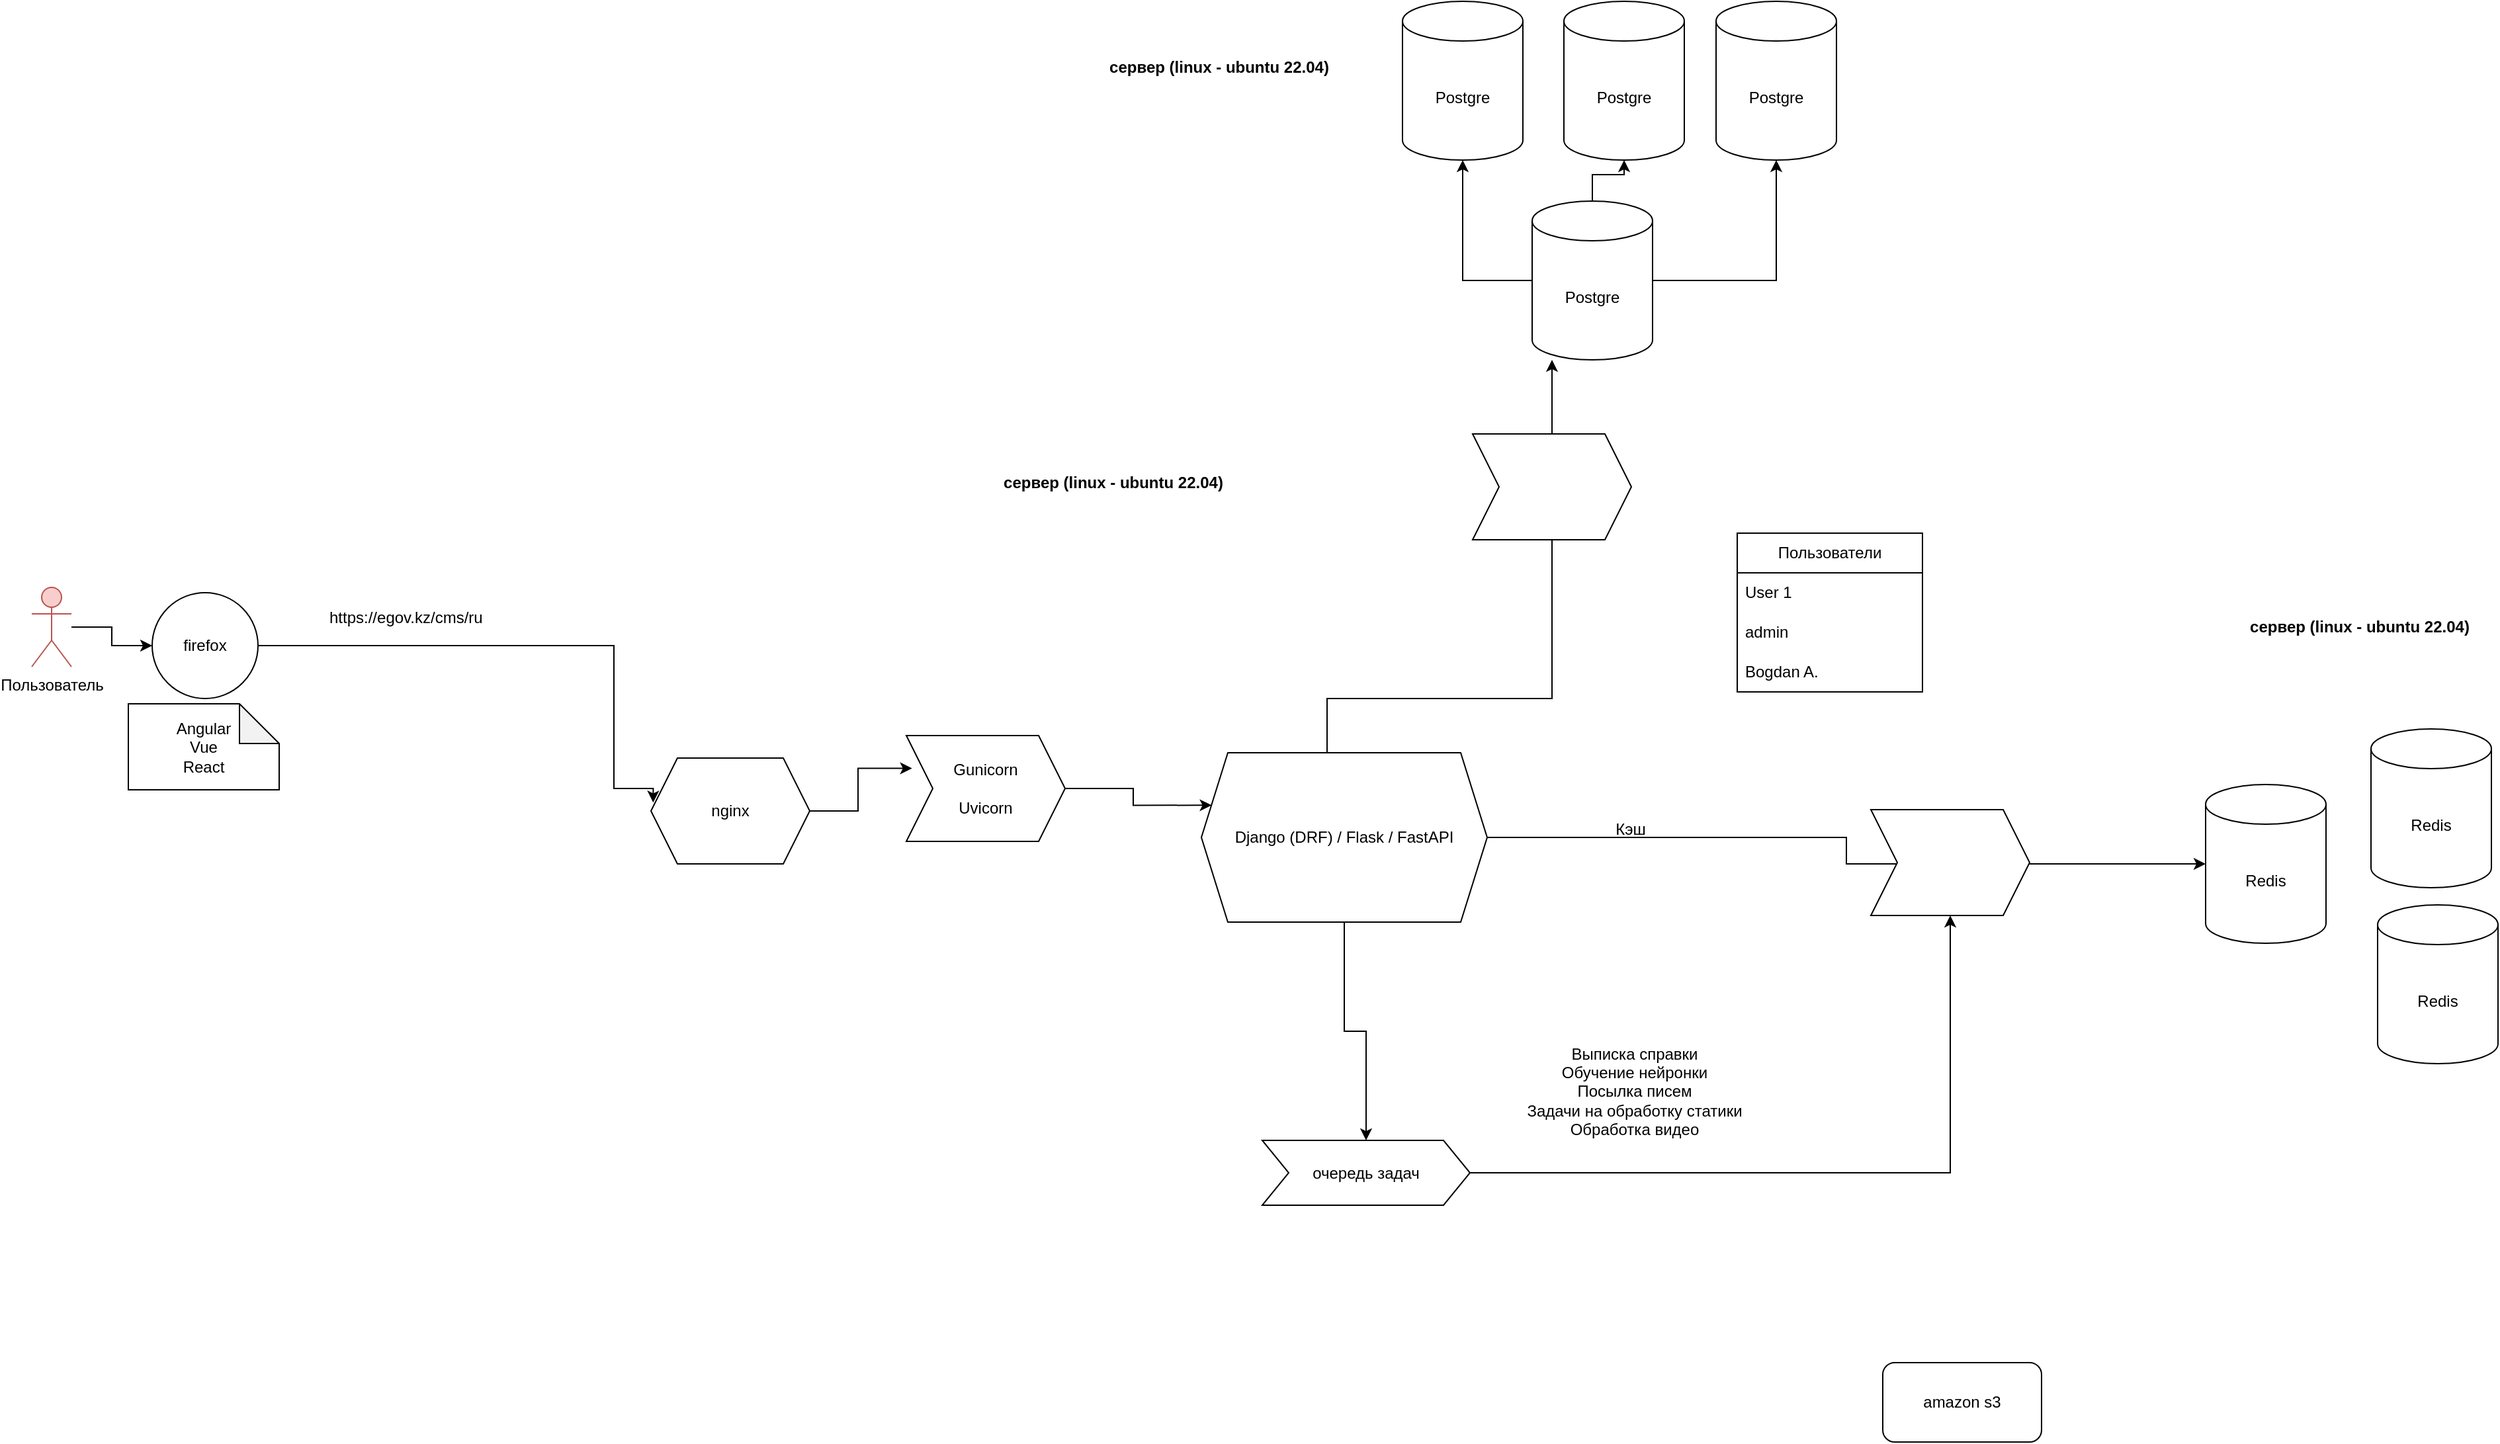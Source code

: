 <mxfile version="21.2.1" type="device">
  <diagram name="Page-1" id="omqlMiOXuTMuD2715cba">
    <mxGraphModel dx="2803" dy="1737" grid="0" gridSize="10" guides="1" tooltips="1" connect="1" arrows="1" fold="1" page="0" pageScale="1" pageWidth="827" pageHeight="1169" math="0" shadow="0">
      <root>
        <mxCell id="0" />
        <mxCell id="1" parent="0" />
        <mxCell id="XTnmhPstq72m2_ETBXB7-6" style="edgeStyle=orthogonalEdgeStyle;rounded=0;orthogonalLoop=1;jettySize=auto;html=1;" edge="1" parent="1" source="XTnmhPstq72m2_ETBXB7-4" target="XTnmhPstq72m2_ETBXB7-5">
          <mxGeometry relative="1" as="geometry" />
        </mxCell>
        <mxCell id="XTnmhPstq72m2_ETBXB7-4" value="Пользователь" style="shape=umlActor;verticalLabelPosition=bottom;verticalAlign=top;html=1;outlineConnect=0;fillColor=#f8cecc;strokeColor=#b85450;" vertex="1" parent="1">
          <mxGeometry x="-47" y="288" width="30" height="60" as="geometry" />
        </mxCell>
        <mxCell id="XTnmhPstq72m2_ETBXB7-11" style="edgeStyle=orthogonalEdgeStyle;rounded=0;orthogonalLoop=1;jettySize=auto;html=1;entryX=0.014;entryY=0.421;entryDx=0;entryDy=0;entryPerimeter=0;" edge="1" parent="1" source="XTnmhPstq72m2_ETBXB7-5" target="XTnmhPstq72m2_ETBXB7-17">
          <mxGeometry relative="1" as="geometry">
            <mxPoint x="351" y="469.5" as="targetPoint" />
            <Array as="points">
              <mxPoint x="393" y="332" />
              <mxPoint x="393" y="440" />
            </Array>
          </mxGeometry>
        </mxCell>
        <mxCell id="XTnmhPstq72m2_ETBXB7-5" value="firefox" style="ellipse;whiteSpace=wrap;html=1;aspect=fixed;" vertex="1" parent="1">
          <mxGeometry x="44" y="292" width="80" height="80" as="geometry" />
        </mxCell>
        <mxCell id="XTnmhPstq72m2_ETBXB7-9" value="сервер (linux - ubuntu 22.04)" style="text;html=1;strokeColor=none;fillColor=none;align=center;verticalAlign=middle;whiteSpace=wrap;rounded=0;fontStyle=1" vertex="1" parent="1">
          <mxGeometry x="671" y="194" width="198.75" height="30" as="geometry" />
        </mxCell>
        <UserObject label="https://egov.kz/cms/ru" link="https://egov.kz/cms/ru" id="XTnmhPstq72m2_ETBXB7-10">
          <mxCell style="text;whiteSpace=wrap;html=1;" vertex="1" parent="1">
            <mxGeometry x="176" y="297" width="153" height="27" as="geometry" />
          </mxCell>
        </UserObject>
        <mxCell id="XTnmhPstq72m2_ETBXB7-14" value="Angular&lt;br&gt;Vue&lt;br&gt;React" style="shape=note;whiteSpace=wrap;html=1;backgroundOutline=1;darkOpacity=0.05;" vertex="1" parent="1">
          <mxGeometry x="26" y="376" width="114" height="65" as="geometry" />
        </mxCell>
        <mxCell id="XTnmhPstq72m2_ETBXB7-26" style="edgeStyle=orthogonalEdgeStyle;rounded=0;orthogonalLoop=1;jettySize=auto;html=1;" edge="1" parent="1" source="XTnmhPstq72m2_ETBXB7-15" target="XTnmhPstq72m2_ETBXB7-21">
          <mxGeometry relative="1" as="geometry">
            <Array as="points">
              <mxPoint x="932" y="372" />
              <mxPoint x="1102" y="372" />
            </Array>
          </mxGeometry>
        </mxCell>
        <mxCell id="XTnmhPstq72m2_ETBXB7-28" style="edgeStyle=orthogonalEdgeStyle;rounded=0;orthogonalLoop=1;jettySize=auto;html=1;" edge="1" parent="1" source="XTnmhPstq72m2_ETBXB7-15" target="XTnmhPstq72m2_ETBXB7-27">
          <mxGeometry relative="1" as="geometry" />
        </mxCell>
        <mxCell id="XTnmhPstq72m2_ETBXB7-32" style="edgeStyle=orthogonalEdgeStyle;rounded=0;orthogonalLoop=1;jettySize=auto;html=1;" edge="1" parent="1" source="XTnmhPstq72m2_ETBXB7-15" target="XTnmhPstq72m2_ETBXB7-31">
          <mxGeometry relative="1" as="geometry" />
        </mxCell>
        <mxCell id="XTnmhPstq72m2_ETBXB7-15" value="Django (DRF) / Flask / FastAPI" style="shape=hexagon;perimeter=hexagonPerimeter2;whiteSpace=wrap;html=1;fixedSize=1;" vertex="1" parent="1">
          <mxGeometry x="837" y="413" width="216" height="128" as="geometry" />
        </mxCell>
        <mxCell id="XTnmhPstq72m2_ETBXB7-18" style="edgeStyle=orthogonalEdgeStyle;rounded=0;orthogonalLoop=1;jettySize=auto;html=1;entryX=0.036;entryY=0.31;entryDx=0;entryDy=0;entryPerimeter=0;" edge="1" parent="1" source="XTnmhPstq72m2_ETBXB7-19" target="XTnmhPstq72m2_ETBXB7-15">
          <mxGeometry relative="1" as="geometry" />
        </mxCell>
        <mxCell id="XTnmhPstq72m2_ETBXB7-17" value="nginx" style="shape=hexagon;perimeter=hexagonPerimeter2;whiteSpace=wrap;html=1;fixedSize=1;" vertex="1" parent="1">
          <mxGeometry x="421" y="417" width="120" height="80" as="geometry" />
        </mxCell>
        <mxCell id="XTnmhPstq72m2_ETBXB7-20" value="" style="edgeStyle=orthogonalEdgeStyle;rounded=0;orthogonalLoop=1;jettySize=auto;html=1;entryX=0.036;entryY=0.31;entryDx=0;entryDy=0;entryPerimeter=0;" edge="1" parent="1" source="XTnmhPstq72m2_ETBXB7-17" target="XTnmhPstq72m2_ETBXB7-19">
          <mxGeometry relative="1" as="geometry">
            <mxPoint x="541" y="446" as="sourcePoint" />
            <mxPoint x="832" y="434" as="targetPoint" />
          </mxGeometry>
        </mxCell>
        <mxCell id="XTnmhPstq72m2_ETBXB7-19" value="Gunicorn&lt;br&gt;&lt;br&gt;Uvicorn" style="shape=step;perimeter=stepPerimeter;whiteSpace=wrap;html=1;fixedSize=1;" vertex="1" parent="1">
          <mxGeometry x="614" y="400" width="120" height="80" as="geometry" />
        </mxCell>
        <mxCell id="XTnmhPstq72m2_ETBXB7-38" style="edgeStyle=orthogonalEdgeStyle;rounded=0;orthogonalLoop=1;jettySize=auto;html=1;" edge="1" parent="1" source="XTnmhPstq72m2_ETBXB7-21" target="XTnmhPstq72m2_ETBXB7-34">
          <mxGeometry relative="1" as="geometry" />
        </mxCell>
        <mxCell id="XTnmhPstq72m2_ETBXB7-39" style="edgeStyle=orthogonalEdgeStyle;rounded=0;orthogonalLoop=1;jettySize=auto;html=1;" edge="1" parent="1" source="XTnmhPstq72m2_ETBXB7-21" target="XTnmhPstq72m2_ETBXB7-37">
          <mxGeometry relative="1" as="geometry" />
        </mxCell>
        <mxCell id="XTnmhPstq72m2_ETBXB7-40" style="edgeStyle=orthogonalEdgeStyle;rounded=0;orthogonalLoop=1;jettySize=auto;html=1;" edge="1" parent="1" source="XTnmhPstq72m2_ETBXB7-21" target="XTnmhPstq72m2_ETBXB7-36">
          <mxGeometry relative="1" as="geometry" />
        </mxCell>
        <mxCell id="XTnmhPstq72m2_ETBXB7-21" value="Postgre" style="shape=cylinder3;whiteSpace=wrap;html=1;boundedLbl=1;backgroundOutline=1;size=15;" vertex="1" parent="1">
          <mxGeometry x="1087" y="-4" width="91" height="120" as="geometry" />
        </mxCell>
        <mxCell id="XTnmhPstq72m2_ETBXB7-22" value="Пользователи" style="swimlane;fontStyle=0;childLayout=stackLayout;horizontal=1;startSize=30;horizontalStack=0;resizeParent=1;resizeParentMax=0;resizeLast=0;collapsible=1;marginBottom=0;whiteSpace=wrap;html=1;" vertex="1" parent="1">
          <mxGeometry x="1242" y="247" width="140" height="120" as="geometry" />
        </mxCell>
        <mxCell id="XTnmhPstq72m2_ETBXB7-23" value="User 1" style="text;strokeColor=none;fillColor=none;align=left;verticalAlign=middle;spacingLeft=4;spacingRight=4;overflow=hidden;points=[[0,0.5],[1,0.5]];portConstraint=eastwest;rotatable=0;whiteSpace=wrap;html=1;" vertex="1" parent="XTnmhPstq72m2_ETBXB7-22">
          <mxGeometry y="30" width="140" height="30" as="geometry" />
        </mxCell>
        <mxCell id="XTnmhPstq72m2_ETBXB7-24" value="admin" style="text;strokeColor=none;fillColor=none;align=left;verticalAlign=middle;spacingLeft=4;spacingRight=4;overflow=hidden;points=[[0,0.5],[1,0.5]];portConstraint=eastwest;rotatable=0;whiteSpace=wrap;html=1;" vertex="1" parent="XTnmhPstq72m2_ETBXB7-22">
          <mxGeometry y="60" width="140" height="30" as="geometry" />
        </mxCell>
        <mxCell id="XTnmhPstq72m2_ETBXB7-25" value="Bogdan A." style="text;strokeColor=none;fillColor=none;align=left;verticalAlign=middle;spacingLeft=4;spacingRight=4;overflow=hidden;points=[[0,0.5],[1,0.5]];portConstraint=eastwest;rotatable=0;whiteSpace=wrap;html=1;" vertex="1" parent="XTnmhPstq72m2_ETBXB7-22">
          <mxGeometry y="90" width="140" height="30" as="geometry" />
        </mxCell>
        <mxCell id="XTnmhPstq72m2_ETBXB7-27" value="Redis" style="shape=cylinder3;whiteSpace=wrap;html=1;boundedLbl=1;backgroundOutline=1;size=15;" vertex="1" parent="1">
          <mxGeometry x="1596" y="437" width="91" height="120" as="geometry" />
        </mxCell>
        <mxCell id="XTnmhPstq72m2_ETBXB7-29" value="Кэш" style="text;html=1;strokeColor=none;fillColor=none;align=center;verticalAlign=middle;whiteSpace=wrap;rounded=0;" vertex="1" parent="1">
          <mxGeometry x="1138" y="456" width="47" height="30" as="geometry" />
        </mxCell>
        <mxCell id="XTnmhPstq72m2_ETBXB7-30" value="Выписка справки&lt;br&gt;Обучение нейронки&lt;br&gt;Посылка писем&lt;br&gt;Задачи на обработку статики&lt;br&gt;Обработка видео" style="text;html=1;strokeColor=none;fillColor=none;align=center;verticalAlign=middle;whiteSpace=wrap;rounded=0;" vertex="1" parent="1">
          <mxGeometry x="1070" y="622" width="189" height="94" as="geometry" />
        </mxCell>
        <mxCell id="XTnmhPstq72m2_ETBXB7-33" style="edgeStyle=orthogonalEdgeStyle;rounded=0;orthogonalLoop=1;jettySize=auto;html=1;" edge="1" parent="1" source="XTnmhPstq72m2_ETBXB7-31" target="XTnmhPstq72m2_ETBXB7-45">
          <mxGeometry relative="1" as="geometry" />
        </mxCell>
        <mxCell id="XTnmhPstq72m2_ETBXB7-31" value="очередь задач" style="shape=step;perimeter=stepPerimeter;whiteSpace=wrap;html=1;fixedSize=1;" vertex="1" parent="1">
          <mxGeometry x="883" y="706" width="157" height="49" as="geometry" />
        </mxCell>
        <mxCell id="XTnmhPstq72m2_ETBXB7-34" value="Postgre" style="shape=cylinder3;whiteSpace=wrap;html=1;boundedLbl=1;backgroundOutline=1;size=15;" vertex="1" parent="1">
          <mxGeometry x="989" y="-155" width="91" height="120" as="geometry" />
        </mxCell>
        <mxCell id="XTnmhPstq72m2_ETBXB7-36" value="Postgre" style="shape=cylinder3;whiteSpace=wrap;html=1;boundedLbl=1;backgroundOutline=1;size=15;" vertex="1" parent="1">
          <mxGeometry x="1226" y="-155" width="91" height="120" as="geometry" />
        </mxCell>
        <mxCell id="XTnmhPstq72m2_ETBXB7-37" value="Postgre" style="shape=cylinder3;whiteSpace=wrap;html=1;boundedLbl=1;backgroundOutline=1;size=15;" vertex="1" parent="1">
          <mxGeometry x="1111" y="-155" width="91" height="120" as="geometry" />
        </mxCell>
        <mxCell id="XTnmhPstq72m2_ETBXB7-41" value="Redis" style="shape=cylinder3;whiteSpace=wrap;html=1;boundedLbl=1;backgroundOutline=1;size=15;" vertex="1" parent="1">
          <mxGeometry x="1721" y="395" width="91" height="120" as="geometry" />
        </mxCell>
        <mxCell id="XTnmhPstq72m2_ETBXB7-42" value="Redis" style="shape=cylinder3;whiteSpace=wrap;html=1;boundedLbl=1;backgroundOutline=1;size=15;" vertex="1" parent="1">
          <mxGeometry x="1726" y="528" width="91" height="120" as="geometry" />
        </mxCell>
        <mxCell id="XTnmhPstq72m2_ETBXB7-43" value="сервер (linux - ubuntu 22.04)" style="text;html=1;strokeColor=none;fillColor=none;align=center;verticalAlign=middle;whiteSpace=wrap;rounded=0;fontStyle=1" vertex="1" parent="1">
          <mxGeometry x="751" y="-120" width="198.75" height="30" as="geometry" />
        </mxCell>
        <mxCell id="XTnmhPstq72m2_ETBXB7-44" value="" style="shape=step;perimeter=stepPerimeter;whiteSpace=wrap;html=1;fixedSize=1;" vertex="1" parent="1">
          <mxGeometry x="1042" y="172" width="120" height="80" as="geometry" />
        </mxCell>
        <mxCell id="XTnmhPstq72m2_ETBXB7-45" value="" style="shape=step;perimeter=stepPerimeter;whiteSpace=wrap;html=1;fixedSize=1;" vertex="1" parent="1">
          <mxGeometry x="1343" y="456" width="120" height="80" as="geometry" />
        </mxCell>
        <mxCell id="XTnmhPstq72m2_ETBXB7-46" value="сервер (linux - ubuntu 22.04)" style="text;html=1;strokeColor=none;fillColor=none;align=center;verticalAlign=middle;whiteSpace=wrap;rounded=0;fontStyle=1" vertex="1" parent="1">
          <mxGeometry x="1613.25" y="303" width="198.75" height="30" as="geometry" />
        </mxCell>
        <mxCell id="XTnmhPstq72m2_ETBXB7-48" value="amazon s3" style="rounded=1;whiteSpace=wrap;html=1;" vertex="1" parent="1">
          <mxGeometry x="1352" y="874" width="120" height="60" as="geometry" />
        </mxCell>
      </root>
    </mxGraphModel>
  </diagram>
</mxfile>
